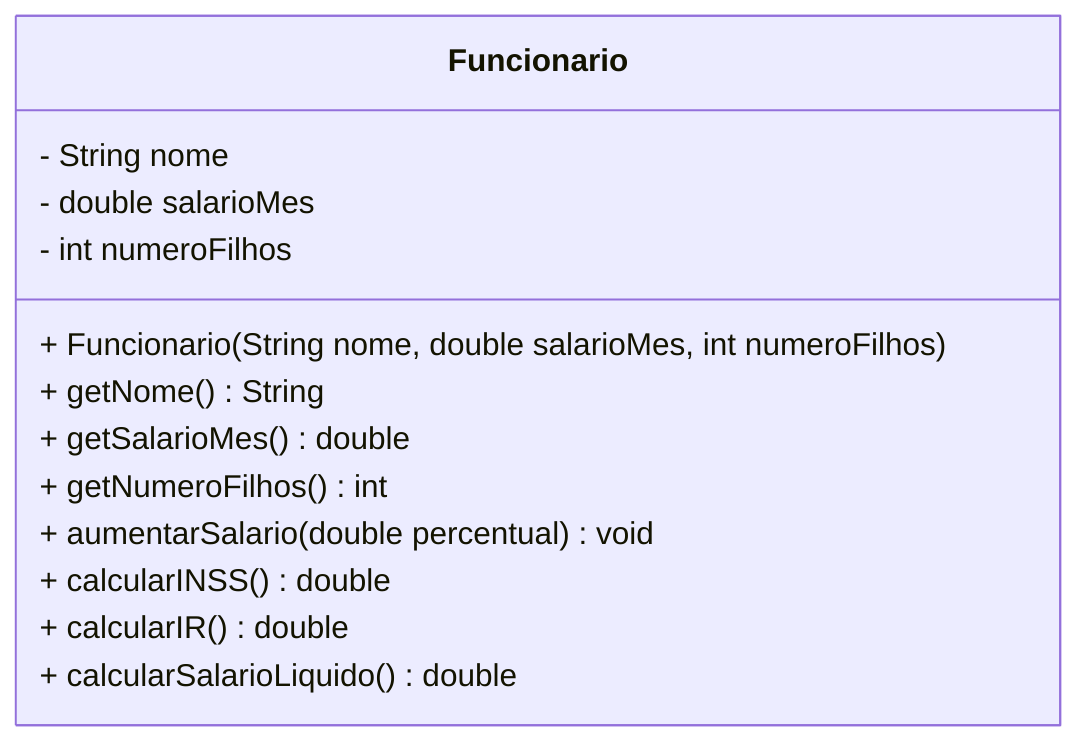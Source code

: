 classDiagram
    class Funcionario {
        - String nome
        - double salarioMes
        - int numeroFilhos
        + Funcionario(String nome, double salarioMes, int numeroFilhos)
        + getNome() String
        + getSalarioMes() double
        + getNumeroFilhos() int
        + aumentarSalario(double percentual) void
        + calcularINSS() double
        + calcularIR() double
        + calcularSalarioLiquido() double
    }